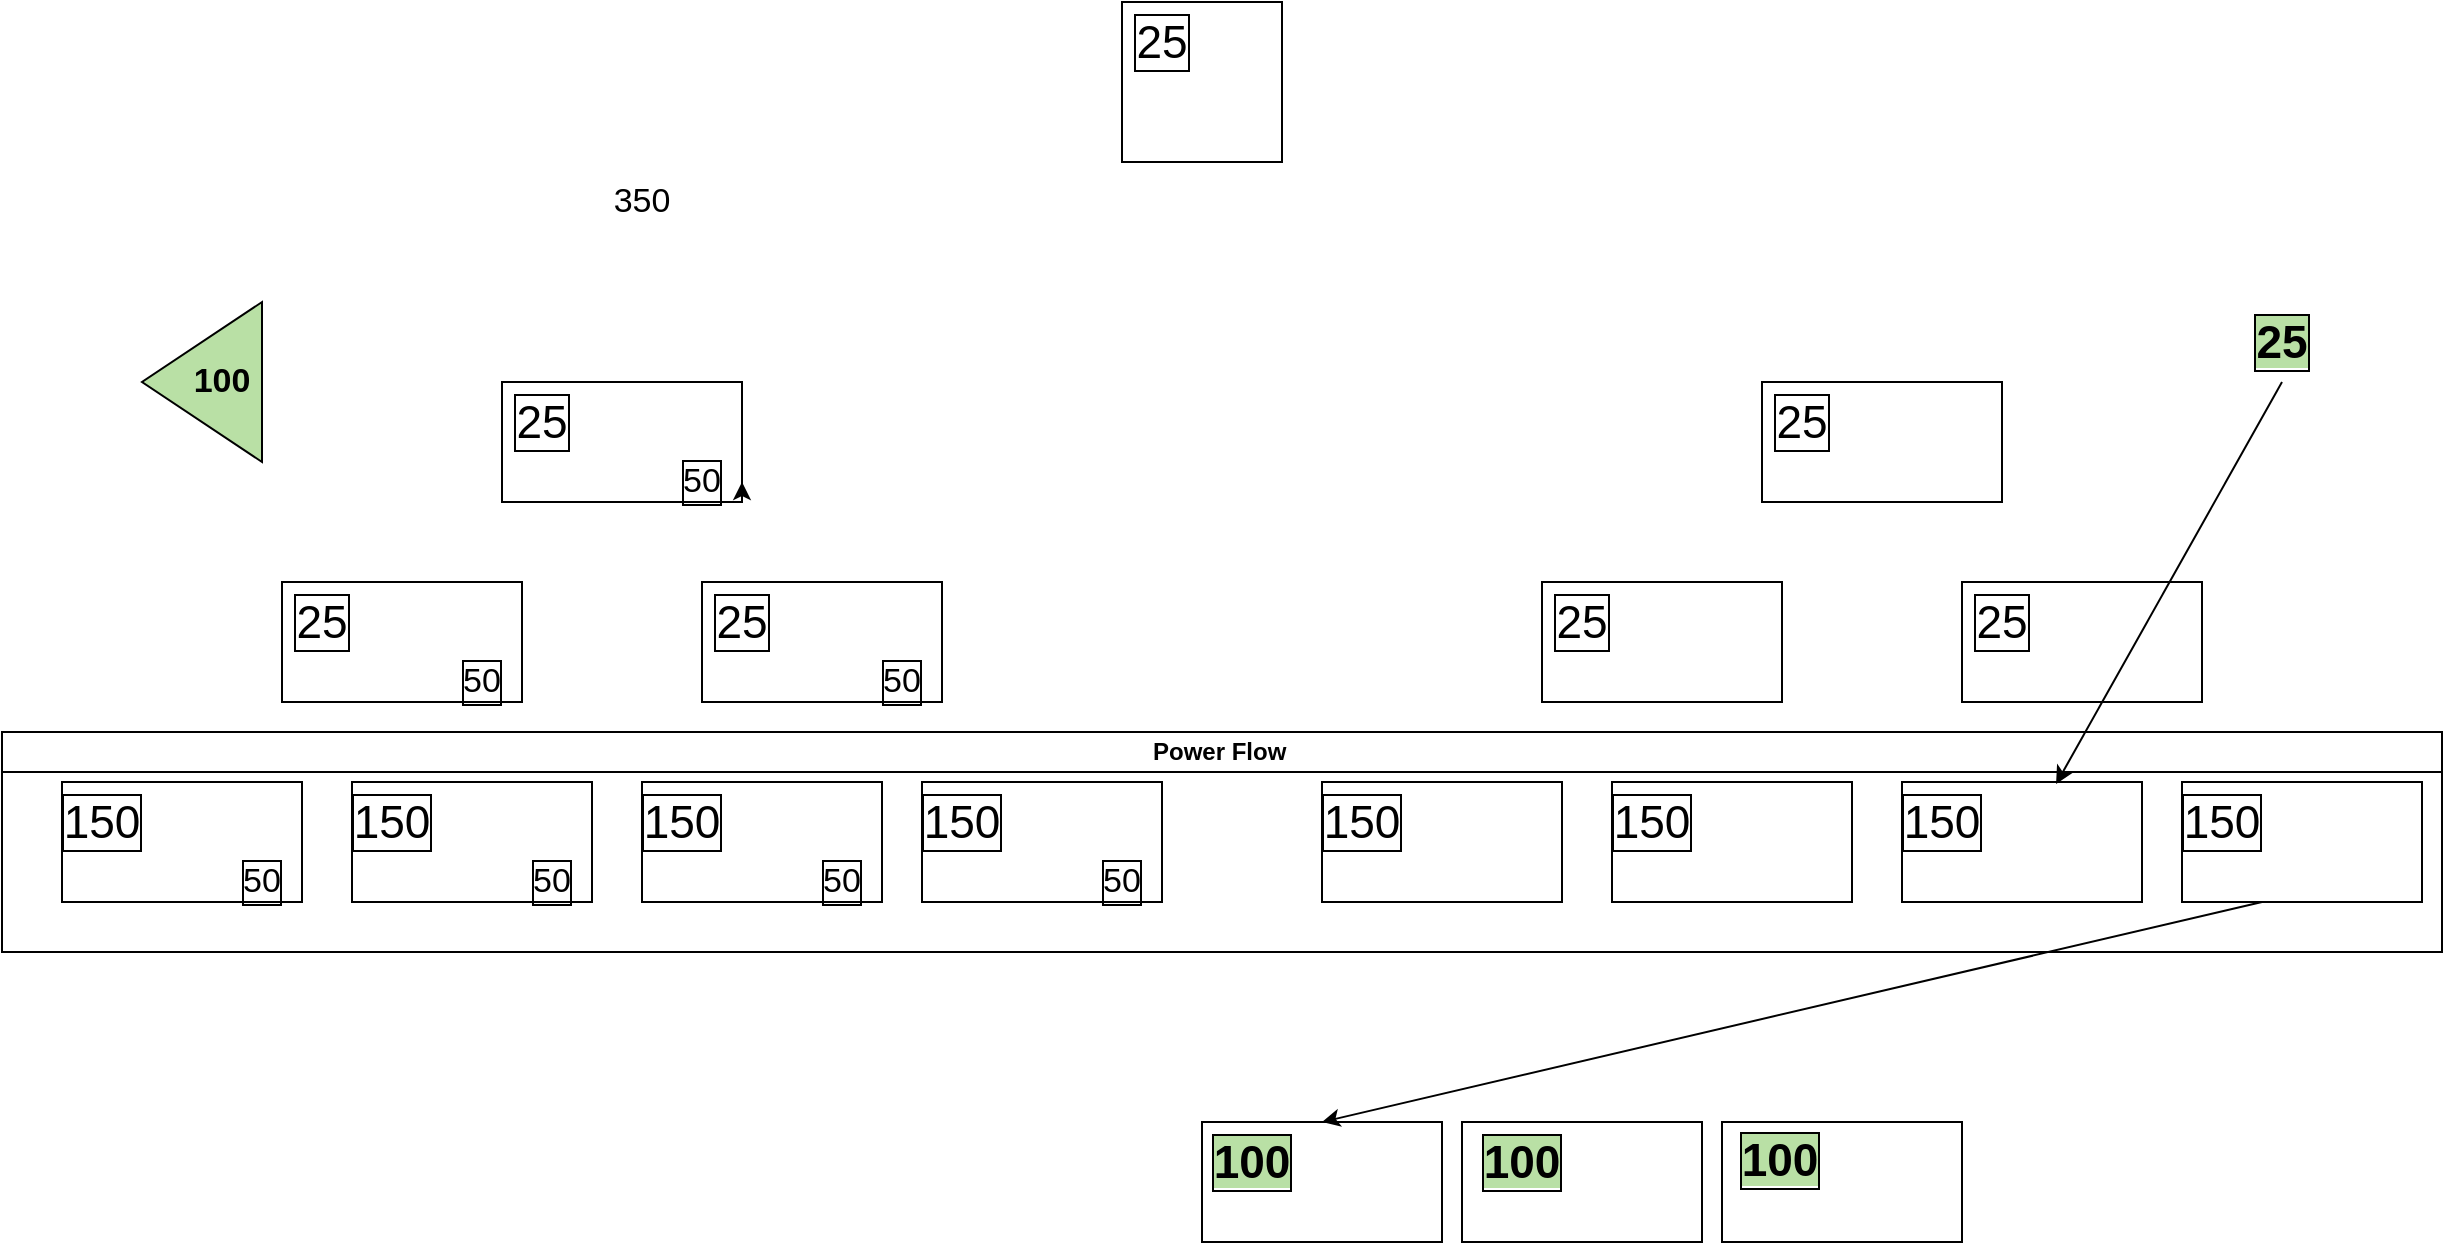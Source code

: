<mxfile version="13.8.6" type="github">
  <diagram id="OZLdci_d4gNUk_2OADPe" name="Page-1">
    <mxGraphModel dx="2800" dy="831" grid="1" gridSize="10" guides="1" tooltips="1" connect="1" arrows="1" fold="1" page="1" pageScale="1" pageWidth="1400" pageHeight="850" math="0" shadow="0">
      <root>
        <mxCell id="0" />
        <mxCell id="1" parent="0" />
        <mxCell id="2rhj8iCeanHNHY9vTOnK-1" value="" style="rounded=0;whiteSpace=wrap;html=1;" parent="1" vertex="1">
          <mxGeometry x="-1060" y="270" width="120" height="60" as="geometry" />
        </mxCell>
        <mxCell id="2rhj8iCeanHNHY9vTOnK-2" value="" style="rounded=0;whiteSpace=wrap;html=1;" parent="1" vertex="1">
          <mxGeometry x="-1170" y="370" width="120" height="60" as="geometry" />
        </mxCell>
        <mxCell id="2rhj8iCeanHNHY9vTOnK-3" value="" style="rounded=0;whiteSpace=wrap;html=1;" parent="1" vertex="1">
          <mxGeometry x="-960" y="370" width="120" height="60" as="geometry" />
        </mxCell>
        <mxCell id="2rhj8iCeanHNHY9vTOnK-4" value="" style="rounded=0;whiteSpace=wrap;html=1;" parent="1" vertex="1">
          <mxGeometry x="-1280" y="470" width="120" height="60" as="geometry" />
        </mxCell>
        <mxCell id="2rhj8iCeanHNHY9vTOnK-5" value="" style="rounded=0;whiteSpace=wrap;html=1;" parent="1" vertex="1">
          <mxGeometry x="-1135" y="470" width="120" height="60" as="geometry" />
        </mxCell>
        <mxCell id="2rhj8iCeanHNHY9vTOnK-6" value="" style="rounded=0;whiteSpace=wrap;html=1;" parent="1" vertex="1">
          <mxGeometry x="-990" y="470" width="120" height="60" as="geometry" />
        </mxCell>
        <mxCell id="2rhj8iCeanHNHY9vTOnK-7" value="" style="rounded=0;whiteSpace=wrap;html=1;" parent="1" vertex="1">
          <mxGeometry x="-850" y="470" width="120" height="60" as="geometry" />
        </mxCell>
        <mxCell id="2rhj8iCeanHNHY9vTOnK-8" value="50" style="text;html=1;strokeColor=none;fillColor=none;align=center;verticalAlign=middle;whiteSpace=wrap;rounded=0;labelBorderColor=#000000;fontSize=17;" parent="1" vertex="1">
          <mxGeometry x="-980" y="310" width="40" height="20" as="geometry" />
        </mxCell>
        <mxCell id="2rhj8iCeanHNHY9vTOnK-10" value="50" style="text;html=1;strokeColor=none;fillColor=none;align=center;verticalAlign=middle;whiteSpace=wrap;rounded=0;labelBorderColor=#000000;fontSize=17;" parent="1" vertex="1">
          <mxGeometry x="-880" y="410" width="40" height="20" as="geometry" />
        </mxCell>
        <mxCell id="2rhj8iCeanHNHY9vTOnK-11" value="50" style="text;html=1;strokeColor=none;fillColor=none;align=center;verticalAlign=middle;whiteSpace=wrap;rounded=0;labelBorderColor=#000000;fontSize=17;" parent="1" vertex="1">
          <mxGeometry x="-1090" y="410" width="40" height="20" as="geometry" />
        </mxCell>
        <mxCell id="2rhj8iCeanHNHY9vTOnK-12" value="50" style="text;html=1;strokeColor=none;fillColor=none;align=center;verticalAlign=middle;whiteSpace=wrap;rounded=0;labelBorderColor=#000000;fontSize=17;" parent="1" vertex="1">
          <mxGeometry x="-1055" y="510" width="40" height="20" as="geometry" />
        </mxCell>
        <mxCell id="2rhj8iCeanHNHY9vTOnK-13" value="50" style="text;html=1;strokeColor=none;fillColor=none;align=center;verticalAlign=middle;whiteSpace=wrap;rounded=0;labelBorderColor=#000000;fontSize=17;" parent="1" vertex="1">
          <mxGeometry x="-910" y="510" width="40" height="20" as="geometry" />
        </mxCell>
        <mxCell id="2rhj8iCeanHNHY9vTOnK-14" value="50" style="text;html=1;strokeColor=none;fillColor=none;align=center;verticalAlign=middle;whiteSpace=wrap;rounded=0;labelBorderColor=#000000;fontSize=17;" parent="1" vertex="1">
          <mxGeometry x="-770" y="510" width="40" height="20" as="geometry" />
        </mxCell>
        <mxCell id="2rhj8iCeanHNHY9vTOnK-15" value="50" style="text;html=1;strokeColor=none;fillColor=none;align=center;verticalAlign=middle;whiteSpace=wrap;rounded=0;labelBorderColor=#000000;fontSize=17;" parent="1" vertex="1">
          <mxGeometry x="-1200" y="510" width="40" height="20" as="geometry" />
        </mxCell>
        <mxCell id="2rhj8iCeanHNHY9vTOnK-16" value="350" style="text;html=1;strokeColor=none;fillColor=none;align=center;verticalAlign=middle;whiteSpace=wrap;rounded=0;fontSize=17;" parent="1" vertex="1">
          <mxGeometry x="-1010" y="170" width="40" height="20" as="geometry" />
        </mxCell>
        <mxCell id="2rhj8iCeanHNHY9vTOnK-17" value="" style="triangle;whiteSpace=wrap;html=1;rotation=-180;fillColor=#B9E0A5;" parent="1" vertex="1">
          <mxGeometry x="-1240" y="230" width="60" height="80" as="geometry" />
        </mxCell>
        <mxCell id="2rhj8iCeanHNHY9vTOnK-18" value="&lt;b&gt;100&lt;/b&gt;" style="text;html=1;strokeColor=none;fillColor=none;align=center;verticalAlign=middle;whiteSpace=wrap;rounded=0;fontSize=17;" parent="1" vertex="1">
          <mxGeometry x="-1220" y="260" width="40" height="20" as="geometry" />
        </mxCell>
        <mxCell id="2rhj8iCeanHNHY9vTOnK-20" value="" style="rounded=0;whiteSpace=wrap;html=1;" parent="1" vertex="1">
          <mxGeometry x="-430" y="270" width="120" height="60" as="geometry" />
        </mxCell>
        <mxCell id="2rhj8iCeanHNHY9vTOnK-21" value="" style="rounded=0;whiteSpace=wrap;html=1;" parent="1" vertex="1">
          <mxGeometry x="-540" y="370" width="120" height="60" as="geometry" />
        </mxCell>
        <mxCell id="2rhj8iCeanHNHY9vTOnK-22" value="" style="rounded=0;whiteSpace=wrap;html=1;" parent="1" vertex="1">
          <mxGeometry x="-330" y="370" width="120" height="60" as="geometry" />
        </mxCell>
        <mxCell id="2rhj8iCeanHNHY9vTOnK-23" value="" style="rounded=0;whiteSpace=wrap;html=1;" parent="1" vertex="1">
          <mxGeometry x="-650" y="470" width="120" height="60" as="geometry" />
        </mxCell>
        <mxCell id="2rhj8iCeanHNHY9vTOnK-24" value="" style="rounded=0;whiteSpace=wrap;html=1;" parent="1" vertex="1">
          <mxGeometry x="-505" y="470" width="120" height="60" as="geometry" />
        </mxCell>
        <mxCell id="2rhj8iCeanHNHY9vTOnK-25" value="" style="rounded=0;whiteSpace=wrap;html=1;" parent="1" vertex="1">
          <mxGeometry x="-360" y="470" width="120" height="60" as="geometry" />
        </mxCell>
        <mxCell id="2rhj8iCeanHNHY9vTOnK-26" value="" style="rounded=0;whiteSpace=wrap;html=1;" parent="1" vertex="1">
          <mxGeometry x="-220" y="470" width="120" height="60" as="geometry" />
        </mxCell>
        <mxCell id="2rhj8iCeanHNHY9vTOnK-38" style="edgeStyle=orthogonalEdgeStyle;rounded=0;orthogonalLoop=1;jettySize=auto;html=1;exitX=0.5;exitY=1;exitDx=0;exitDy=0;entryX=1;entryY=0.5;entryDx=0;entryDy=0;" parent="1" source="2rhj8iCeanHNHY9vTOnK-8" target="2rhj8iCeanHNHY9vTOnK-8" edge="1">
          <mxGeometry relative="1" as="geometry" />
        </mxCell>
        <mxCell id="2rhj8iCeanHNHY9vTOnK-57" value="25" style="text;html=1;strokeColor=none;fillColor=none;align=center;verticalAlign=middle;whiteSpace=wrap;rounded=0;labelBorderColor=#000000;fontSize=23;" parent="1" vertex="1">
          <mxGeometry x="-1060" y="280" width="40" height="20" as="geometry" />
        </mxCell>
        <mxCell id="2rhj8iCeanHNHY9vTOnK-58" value="25" style="text;html=1;strokeColor=none;fillColor=none;align=center;verticalAlign=middle;whiteSpace=wrap;rounded=0;labelBorderColor=#000000;fontSize=23;" parent="1" vertex="1">
          <mxGeometry x="-1170" y="380" width="40" height="20" as="geometry" />
        </mxCell>
        <mxCell id="2rhj8iCeanHNHY9vTOnK-59" value="150" style="text;html=1;strokeColor=none;fillColor=none;align=center;verticalAlign=middle;whiteSpace=wrap;rounded=0;labelBorderColor=#000000;fontSize=23;" parent="1" vertex="1">
          <mxGeometry x="-1280" y="480" width="40" height="20" as="geometry" />
        </mxCell>
        <mxCell id="2rhj8iCeanHNHY9vTOnK-60" value="150" style="text;html=1;strokeColor=none;fillColor=none;align=center;verticalAlign=middle;whiteSpace=wrap;rounded=0;labelBorderColor=#000000;fontSize=23;" parent="1" vertex="1">
          <mxGeometry x="-1135" y="480" width="40" height="20" as="geometry" />
        </mxCell>
        <mxCell id="2rhj8iCeanHNHY9vTOnK-61" value="150" style="text;html=1;strokeColor=none;fillColor=none;align=center;verticalAlign=middle;whiteSpace=wrap;rounded=0;labelBorderColor=#000000;fontSize=23;" parent="1" vertex="1">
          <mxGeometry x="-990" y="480" width="40" height="20" as="geometry" />
        </mxCell>
        <mxCell id="2rhj8iCeanHNHY9vTOnK-63" value="25" style="text;html=1;strokeColor=none;fillColor=none;align=center;verticalAlign=middle;whiteSpace=wrap;rounded=0;labelBorderColor=#000000;fontSize=23;" parent="1" vertex="1">
          <mxGeometry x="-960" y="380" width="40" height="20" as="geometry" />
        </mxCell>
        <mxCell id="2rhj8iCeanHNHY9vTOnK-64" value="150" style="text;html=1;strokeColor=none;fillColor=none;align=center;verticalAlign=middle;whiteSpace=wrap;rounded=0;labelBorderColor=#000000;fontSize=23;" parent="1" vertex="1">
          <mxGeometry x="-850" y="480" width="40" height="20" as="geometry" />
        </mxCell>
        <mxCell id="7NSg31XalCFQ3rtfRHrp-2" value="" style="whiteSpace=wrap;html=1;aspect=fixed;" parent="1" vertex="1">
          <mxGeometry x="-750" y="80" width="80" height="80" as="geometry" />
        </mxCell>
        <mxCell id="7NSg31XalCFQ3rtfRHrp-3" value="150" style="text;html=1;strokeColor=none;fillColor=none;align=center;verticalAlign=middle;whiteSpace=wrap;rounded=0;labelBorderColor=#000000;fontSize=23;" parent="1" vertex="1">
          <mxGeometry x="-650" y="480" width="40" height="20" as="geometry" />
        </mxCell>
        <mxCell id="7NSg31XalCFQ3rtfRHrp-4" value="150" style="text;html=1;strokeColor=none;fillColor=none;align=center;verticalAlign=middle;whiteSpace=wrap;rounded=0;labelBorderColor=#000000;fontSize=23;" parent="1" vertex="1">
          <mxGeometry x="-505" y="480" width="40" height="20" as="geometry" />
        </mxCell>
        <mxCell id="7NSg31XalCFQ3rtfRHrp-5" value="150" style="text;html=1;strokeColor=none;fillColor=none;align=center;verticalAlign=middle;whiteSpace=wrap;rounded=0;labelBorderColor=#000000;fontSize=23;" parent="1" vertex="1">
          <mxGeometry x="-360" y="480" width="40" height="20" as="geometry" />
        </mxCell>
        <mxCell id="7NSg31XalCFQ3rtfRHrp-6" value="150" style="text;html=1;strokeColor=none;fillColor=none;align=center;verticalAlign=middle;whiteSpace=wrap;rounded=0;labelBorderColor=#000000;fontSize=23;" parent="1" vertex="1">
          <mxGeometry x="-220" y="480" width="40" height="20" as="geometry" />
        </mxCell>
        <mxCell id="7NSg31XalCFQ3rtfRHrp-7" value="25" style="text;html=1;strokeColor=none;fillColor=none;align=center;verticalAlign=middle;whiteSpace=wrap;rounded=0;labelBorderColor=#000000;fontSize=23;" parent="1" vertex="1">
          <mxGeometry x="-540" y="380" width="40" height="20" as="geometry" />
        </mxCell>
        <mxCell id="7NSg31XalCFQ3rtfRHrp-8" value="25" style="text;html=1;strokeColor=none;fillColor=none;align=center;verticalAlign=middle;whiteSpace=wrap;rounded=0;labelBorderColor=#000000;fontSize=23;" parent="1" vertex="1">
          <mxGeometry x="-330" y="380" width="40" height="20" as="geometry" />
        </mxCell>
        <mxCell id="7NSg31XalCFQ3rtfRHrp-9" value="25" style="text;html=1;strokeColor=none;fillColor=none;align=center;verticalAlign=middle;whiteSpace=wrap;rounded=0;labelBorderColor=#000000;fontSize=23;" parent="1" vertex="1">
          <mxGeometry x="-430" y="280" width="40" height="20" as="geometry" />
        </mxCell>
        <mxCell id="7NSg31XalCFQ3rtfRHrp-10" value="25" style="text;html=1;strokeColor=none;fillColor=none;align=center;verticalAlign=middle;whiteSpace=wrap;rounded=0;labelBorderColor=#000000;fontSize=23;" parent="1" vertex="1">
          <mxGeometry x="-750" y="90" width="40" height="20" as="geometry" />
        </mxCell>
        <mxCell id="7NSg31XalCFQ3rtfRHrp-11" value="" style="rounded=0;whiteSpace=wrap;html=1;" parent="1" vertex="1">
          <mxGeometry x="-450" y="640" width="120" height="60" as="geometry" />
        </mxCell>
        <mxCell id="7NSg31XalCFQ3rtfRHrp-12" value="" style="rounded=0;whiteSpace=wrap;html=1;" parent="1" vertex="1">
          <mxGeometry x="-580" y="640" width="120" height="60" as="geometry" />
        </mxCell>
        <mxCell id="7NSg31XalCFQ3rtfRHrp-13" value="" style="rounded=0;whiteSpace=wrap;html=1;" parent="1" vertex="1">
          <mxGeometry x="-710" y="640" width="120" height="60" as="geometry" />
        </mxCell>
        <mxCell id="7NSg31XalCFQ3rtfRHrp-15" value="&lt;b style=&quot;background-color: rgb(185 , 224 , 165)&quot;&gt;100&lt;/b&gt;" style="text;html=1;strokeColor=none;fillColor=none;align=center;verticalAlign=middle;whiteSpace=wrap;rounded=0;labelBorderColor=#000000;fontSize=23;" parent="1" vertex="1">
          <mxGeometry x="-705" y="650" width="40" height="20" as="geometry" />
        </mxCell>
        <mxCell id="7NSg31XalCFQ3rtfRHrp-16" value="Power Flow&amp;nbsp;" style="swimlane;html=1;startSize=20;horizontal=1;containerType=tree;" parent="1" vertex="1">
          <mxGeometry x="-1310" y="445" width="1220" height="110" as="geometry" />
        </mxCell>
        <mxCell id="7NSg31XalCFQ3rtfRHrp-20" value="" style="endArrow=classic;html=1;entryX=0.5;entryY=0;entryDx=0;entryDy=0;" parent="1" target="7NSg31XalCFQ3rtfRHrp-13" edge="1">
          <mxGeometry width="50" height="50" relative="1" as="geometry">
            <mxPoint x="-180" y="530" as="sourcePoint" />
            <mxPoint x="-650" y="620" as="targetPoint" />
          </mxGeometry>
        </mxCell>
        <mxCell id="7NSg31XalCFQ3rtfRHrp-22" value="&lt;span style=&quot;background-color: rgb(185 , 224 , 165)&quot;&gt;&lt;b&gt;25&lt;/b&gt;&lt;/span&gt;" style="text;html=1;strokeColor=none;fillColor=none;align=center;verticalAlign=middle;whiteSpace=wrap;rounded=0;labelBorderColor=#000000;fontSize=23;" parent="1" vertex="1">
          <mxGeometry x="-190" y="240" width="40" height="20" as="geometry" />
        </mxCell>
        <mxCell id="7NSg31XalCFQ3rtfRHrp-23" value="" style="endArrow=classic;html=1;entryX=0.642;entryY=0.017;entryDx=0;entryDy=0;entryPerimeter=0;" parent="1" target="2rhj8iCeanHNHY9vTOnK-25" edge="1">
          <mxGeometry width="50" height="50" relative="1" as="geometry">
            <mxPoint x="-170" y="270" as="sourcePoint" />
            <mxPoint x="-170" y="470" as="targetPoint" />
          </mxGeometry>
        </mxCell>
        <mxCell id="7NSg31XalCFQ3rtfRHrp-24" value="&lt;b style=&quot;background-color: rgb(185 , 224 , 165)&quot;&gt;100&lt;/b&gt;" style="text;html=1;strokeColor=none;fillColor=none;align=center;verticalAlign=middle;whiteSpace=wrap;rounded=0;labelBorderColor=#000000;fontSize=23;" parent="1" vertex="1">
          <mxGeometry x="-570" y="650" width="40" height="20" as="geometry" />
        </mxCell>
        <mxCell id="7NSg31XalCFQ3rtfRHrp-25" value="&lt;b style=&quot;background-color: rgb(185 , 224 , 165)&quot;&gt;100&lt;/b&gt;" style="text;html=1;strokeColor=none;fillColor=none;align=center;verticalAlign=middle;whiteSpace=wrap;rounded=0;labelBorderColor=#000000;fontSize=23;" parent="1" vertex="1">
          <mxGeometry x="-441" y="649" width="40" height="20" as="geometry" />
        </mxCell>
      </root>
    </mxGraphModel>
  </diagram>
</mxfile>
